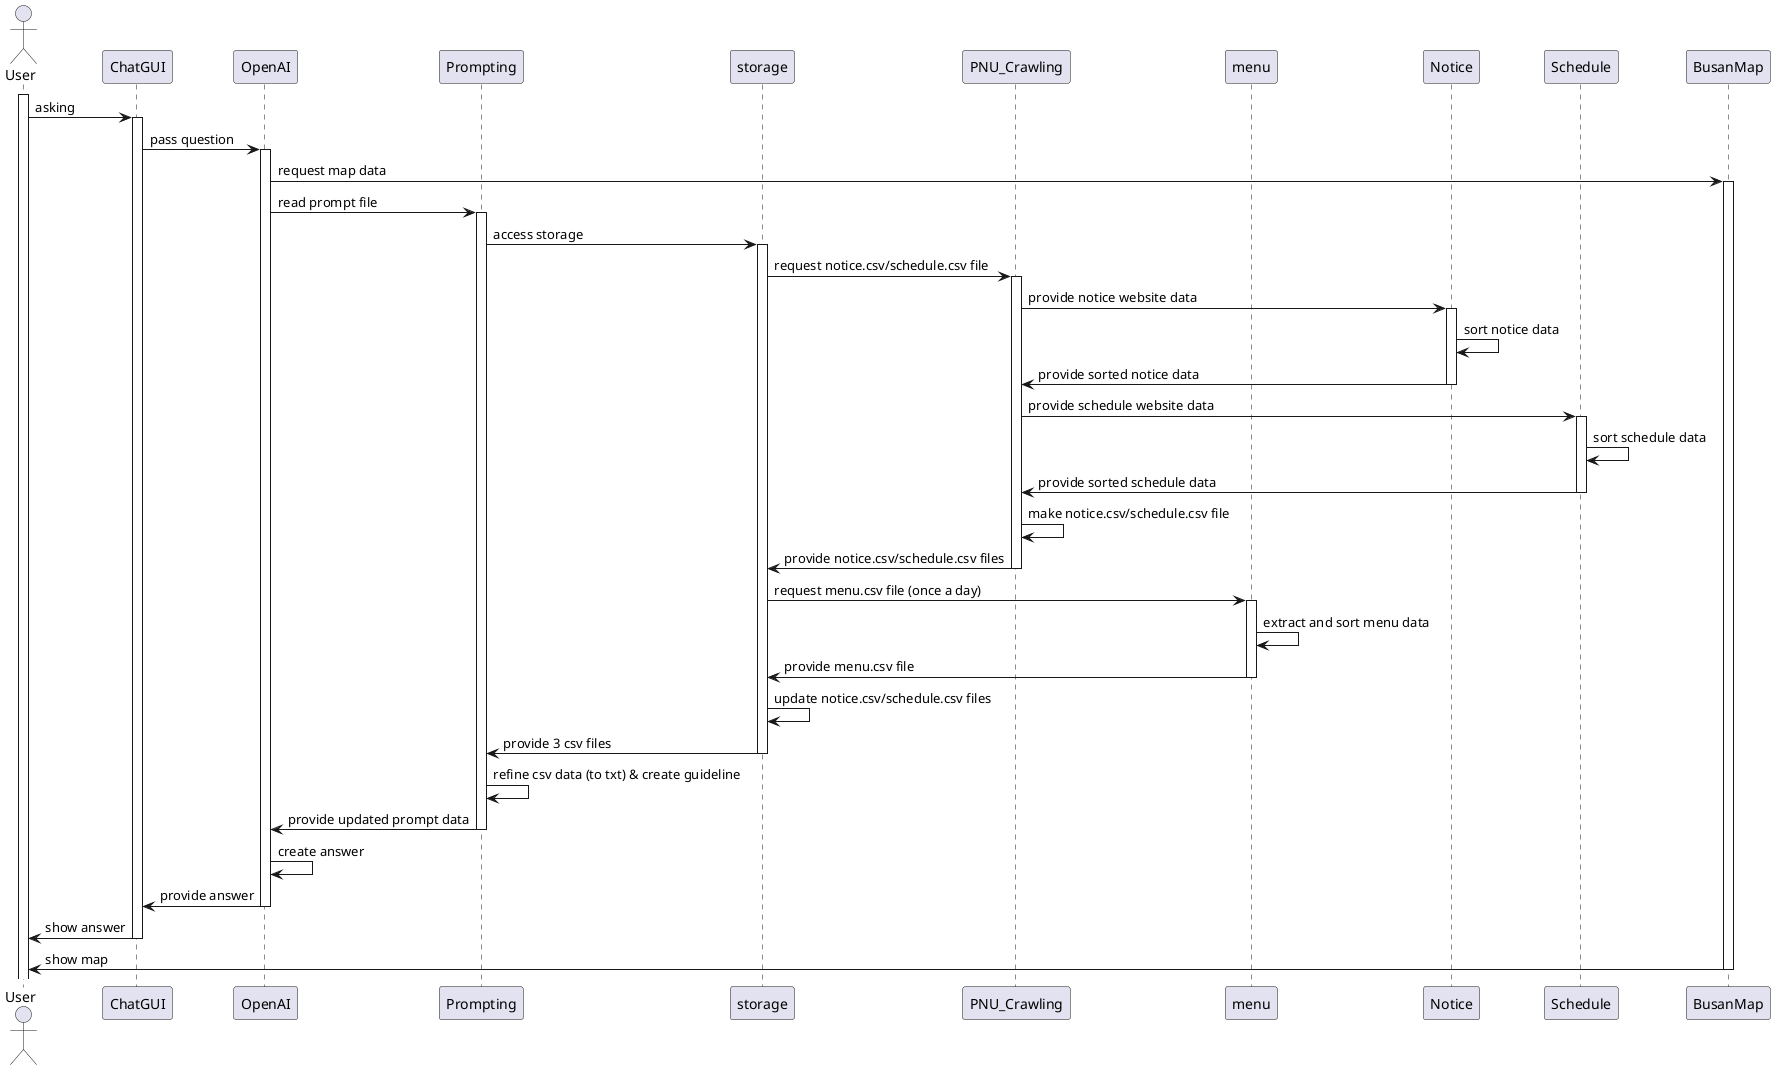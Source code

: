 @startuml

actor User
participant ChatGUI
participant OpenAI
participant Prompting
participant storage
participant PNU_Crawling
participant menu
participant Notice
participant Schedule
participant BusanMap


activate User
User -> ChatGUI : asking
activate ChatGUI
ChatGUI -> OpenAI : pass question
activate OpenAI
OpenAI -> BusanMap : request map data
activate BusanMap
OpenAI -> Prompting : read prompt file
activate Prompting
Prompting -> storage : access storage
activate storage
storage -> PNU_Crawling : request notice.csv/schedule.csv file
activate PNU_Crawling


PNU_Crawling -> Notice : provide notice website data
activate Notice
Notice -> Notice : sort notice data
Notice-> PNU_Crawling : provide sorted notice data 
deactivate Notice 

PNU_Crawling -> Schedule : provide schedule website data
activate Schedule
Schedule -> Schedule : sort schedule data
Schedule -> PNU_Crawling : provide sorted schedule data
deactivate Schedule
PNU_Crawling -> PNU_Crawling : make notice.csv/schedule.csv file
PNU_Crawling -> storage : provide notice.csv/schedule.csv files
deactivate PNU_Crawling

storage -> menu : request menu.csv file (once a day)
activate menu
menu -> menu : extract and sort menu data
menu -> storage : provide menu.csv file 
deactivate menu 
storage -> storage : update notice.csv/schedule.csv files


storage -> Prompting : provide 3 csv files
deactivate storage
Prompting -> Prompting : refine csv data (to txt) & create guideline
Prompting -> OpenAI : provide updated prompt data
deactivate Prompting
OpenAI -> OpenAI : create answer
OpenAI -> ChatGUI : provide answer
deactivate OpenAI
ChatGUI -> User : show answer
deactivate ChatGUI
BusanMap -> User : show map
deactivate BusanMap
deactivate OpenAI


@enduml